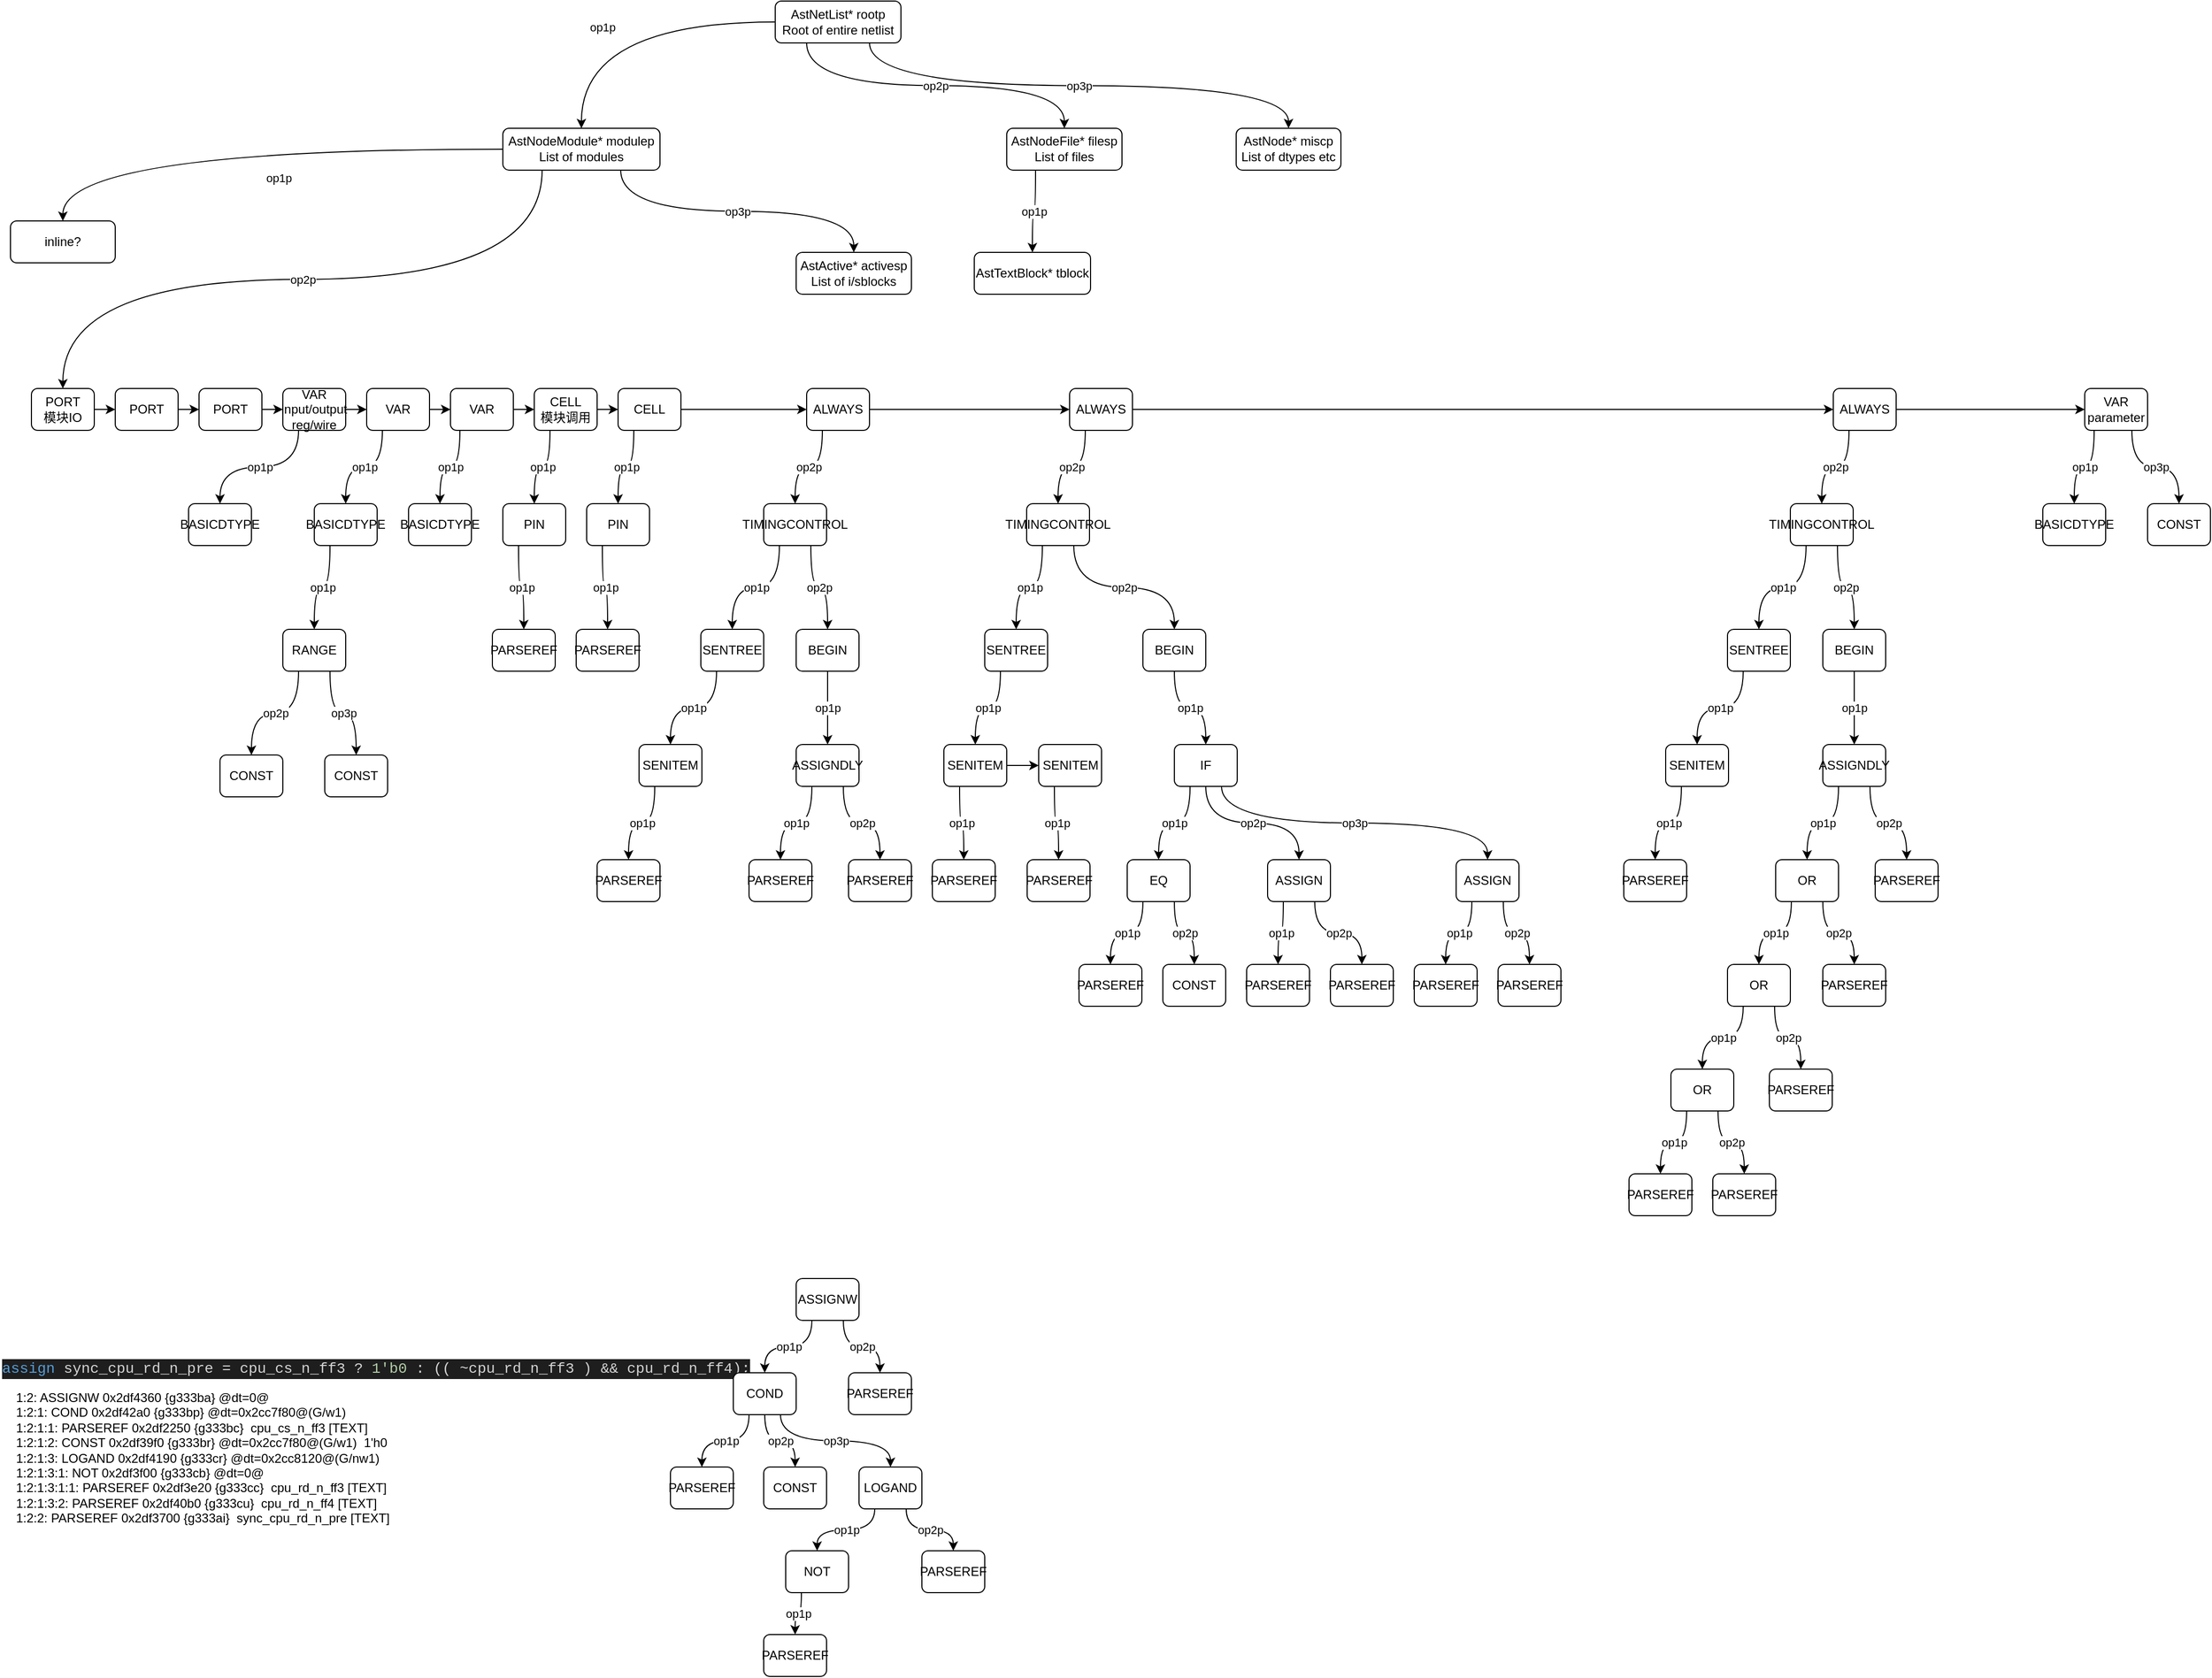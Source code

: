 <mxfile version="14.7.6" type="github">
  <diagram id="UujlnHGYHNVCAIM1GUkF" name="第 1 页">
    <mxGraphModel dx="1185" dy="635" grid="1" gridSize="10" guides="1" tooltips="1" connect="1" arrows="1" fold="1" page="1" pageScale="1" pageWidth="1169" pageHeight="827" math="0" shadow="0">
      <root>
        <mxCell id="0" />
        <mxCell id="1" parent="0" />
        <mxCell id="r0mZw5IqI9Jmc-1Zj064-1" value="op1p" style="edgeStyle=orthogonalEdgeStyle;curved=1;rounded=0;orthogonalLoop=1;jettySize=auto;html=1;fontColor=#000000;" edge="1" parent="1" source="r0mZw5IqI9Jmc-1Zj064-2" target="r0mZw5IqI9Jmc-1Zj064-3">
          <mxGeometry x="0.324" y="20" relative="1" as="geometry">
            <mxPoint as="offset" />
          </mxGeometry>
        </mxCell>
        <mxCell id="r0mZw5IqI9Jmc-1Zj064-2" value="AstNetList* rootp&lt;br&gt;Root of entire netlist" style="rounded=1;whiteSpace=wrap;html=1;" vertex="1" parent="1">
          <mxGeometry x="770" y="30" width="120" height="40" as="geometry" />
        </mxCell>
        <mxCell id="r0mZw5IqI9Jmc-1Zj064-3" value="AstNodeModule* modulep&lt;br&gt;List of modules" style="rounded=1;whiteSpace=wrap;html=1;" vertex="1" parent="1">
          <mxGeometry x="510" y="151.46" width="150" height="40" as="geometry" />
        </mxCell>
        <mxCell id="r0mZw5IqI9Jmc-1Zj064-4" value="op2p" style="edgeStyle=orthogonalEdgeStyle;curved=1;rounded=0;orthogonalLoop=1;jettySize=auto;html=1;fontColor=#000000;exitX=0.25;exitY=1;exitDx=0;exitDy=0;" edge="1" parent="1" source="r0mZw5IqI9Jmc-1Zj064-2" target="r0mZw5IqI9Jmc-1Zj064-5">
          <mxGeometry relative="1" as="geometry">
            <mxPoint x="729" y="60" as="sourcePoint" />
            <mxPoint x="729" y="150" as="targetPoint" />
          </mxGeometry>
        </mxCell>
        <mxCell id="r0mZw5IqI9Jmc-1Zj064-5" value="AstNodeFile* filesp&lt;br&gt;List of files" style="rounded=1;whiteSpace=wrap;html=1;" vertex="1" parent="1">
          <mxGeometry x="991" y="151.46" width="110" height="40" as="geometry" />
        </mxCell>
        <mxCell id="r0mZw5IqI9Jmc-1Zj064-6" value="AstNode* miscp&lt;br&gt;List of dtypes etc" style="rounded=1;whiteSpace=wrap;html=1;" vertex="1" parent="1">
          <mxGeometry x="1210" y="151.46" width="100" height="40" as="geometry" />
        </mxCell>
        <mxCell id="r0mZw5IqI9Jmc-1Zj064-7" value="op3p" style="edgeStyle=orthogonalEdgeStyle;curved=1;rounded=0;orthogonalLoop=1;jettySize=auto;html=1;fontColor=#000000;exitX=0.75;exitY=1;exitDx=0;exitDy=0;entryX=0.5;entryY=0;entryDx=0;entryDy=0;" edge="1" parent="1" source="r0mZw5IqI9Jmc-1Zj064-2" target="r0mZw5IqI9Jmc-1Zj064-6">
          <mxGeometry relative="1" as="geometry">
            <mxPoint x="754" y="80" as="sourcePoint" />
            <mxPoint x="739" y="160" as="targetPoint" />
          </mxGeometry>
        </mxCell>
        <mxCell id="r0mZw5IqI9Jmc-1Zj064-8" style="edgeStyle=orthogonalEdgeStyle;rounded=0;orthogonalLoop=1;jettySize=auto;html=1;exitX=1;exitY=0.5;exitDx=0;exitDy=0;entryX=0;entryY=0.5;entryDx=0;entryDy=0;" edge="1" parent="1" source="r0mZw5IqI9Jmc-1Zj064-9" target="r0mZw5IqI9Jmc-1Zj064-18">
          <mxGeometry relative="1" as="geometry" />
        </mxCell>
        <mxCell id="r0mZw5IqI9Jmc-1Zj064-9" value="PORT&lt;br&gt;模块IO" style="rounded=1;whiteSpace=wrap;html=1;" vertex="1" parent="1">
          <mxGeometry x="60" y="400" width="60" height="40" as="geometry" />
        </mxCell>
        <mxCell id="r0mZw5IqI9Jmc-1Zj064-10" value="op2p" style="edgeStyle=orthogonalEdgeStyle;curved=1;rounded=0;orthogonalLoop=1;jettySize=auto;html=1;fontColor=#000000;exitX=0.25;exitY=1;exitDx=0;exitDy=0;entryX=0.5;entryY=0;entryDx=0;entryDy=0;" edge="1" parent="1" source="r0mZw5IqI9Jmc-1Zj064-3" target="r0mZw5IqI9Jmc-1Zj064-9">
          <mxGeometry relative="1" as="geometry">
            <mxPoint x="700" y="60" as="sourcePoint" />
            <mxPoint x="590.034" y="161.46" as="targetPoint" />
          </mxGeometry>
        </mxCell>
        <mxCell id="r0mZw5IqI9Jmc-1Zj064-11" value="AstActive* activesp&lt;br&gt;List of i/sblocks" style="rounded=1;whiteSpace=wrap;html=1;" vertex="1" parent="1">
          <mxGeometry x="790" y="270" width="110" height="40" as="geometry" />
        </mxCell>
        <mxCell id="r0mZw5IqI9Jmc-1Zj064-12" value="op3p" style="edgeStyle=orthogonalEdgeStyle;curved=1;rounded=0;orthogonalLoop=1;jettySize=auto;html=1;fontColor=#000000;exitX=0.75;exitY=1;exitDx=0;exitDy=0;entryX=0.5;entryY=0;entryDx=0;entryDy=0;" edge="1" parent="1" source="r0mZw5IqI9Jmc-1Zj064-3" target="r0mZw5IqI9Jmc-1Zj064-11">
          <mxGeometry relative="1" as="geometry">
            <mxPoint x="565" y="201.46" as="sourcePoint" />
            <mxPoint x="530" y="280" as="targetPoint" />
          </mxGeometry>
        </mxCell>
        <mxCell id="r0mZw5IqI9Jmc-1Zj064-13" value="inline?" style="rounded=1;whiteSpace=wrap;html=1;" vertex="1" parent="1">
          <mxGeometry x="40" y="240" width="100" height="40" as="geometry" />
        </mxCell>
        <mxCell id="r0mZw5IqI9Jmc-1Zj064-14" value="op1p" style="edgeStyle=orthogonalEdgeStyle;curved=1;rounded=0;orthogonalLoop=1;jettySize=auto;html=1;fontColor=#000000;exitX=0;exitY=0.5;exitDx=0;exitDy=0;entryX=0.5;entryY=0;entryDx=0;entryDy=0;" edge="1" parent="1" source="r0mZw5IqI9Jmc-1Zj064-3" target="r0mZw5IqI9Jmc-1Zj064-13">
          <mxGeometry x="-0.124" y="28" relative="1" as="geometry">
            <mxPoint x="557.5" y="201.46" as="sourcePoint" />
            <mxPoint x="530" y="280" as="targetPoint" />
            <mxPoint as="offset" />
          </mxGeometry>
        </mxCell>
        <mxCell id="r0mZw5IqI9Jmc-1Zj064-15" value="AstTextBlock* tblock" style="rounded=1;whiteSpace=wrap;html=1;" vertex="1" parent="1">
          <mxGeometry x="960" y="270" width="111" height="40" as="geometry" />
        </mxCell>
        <mxCell id="r0mZw5IqI9Jmc-1Zj064-16" value="op1p" style="edgeStyle=orthogonalEdgeStyle;curved=1;rounded=0;orthogonalLoop=1;jettySize=auto;html=1;fontColor=#000000;exitX=0.25;exitY=1;exitDx=0;exitDy=0;entryX=0.5;entryY=0;entryDx=0;entryDy=0;" edge="1" parent="1" source="r0mZw5IqI9Jmc-1Zj064-5" target="r0mZw5IqI9Jmc-1Zj064-15">
          <mxGeometry relative="1" as="geometry">
            <mxPoint x="761" y="181.46" as="sourcePoint" />
            <mxPoint x="651" y="280" as="targetPoint" />
          </mxGeometry>
        </mxCell>
        <mxCell id="r0mZw5IqI9Jmc-1Zj064-17" style="edgeStyle=orthogonalEdgeStyle;rounded=0;orthogonalLoop=1;jettySize=auto;html=1;exitX=1;exitY=0.5;exitDx=0;exitDy=0;entryX=0;entryY=0.5;entryDx=0;entryDy=0;" edge="1" parent="1" source="r0mZw5IqI9Jmc-1Zj064-18" target="r0mZw5IqI9Jmc-1Zj064-20">
          <mxGeometry relative="1" as="geometry" />
        </mxCell>
        <mxCell id="r0mZw5IqI9Jmc-1Zj064-18" value="PORT" style="rounded=1;whiteSpace=wrap;html=1;" vertex="1" parent="1">
          <mxGeometry x="140" y="400" width="60" height="40" as="geometry" />
        </mxCell>
        <mxCell id="r0mZw5IqI9Jmc-1Zj064-19" style="edgeStyle=orthogonalEdgeStyle;rounded=0;orthogonalLoop=1;jettySize=auto;html=1;exitX=1;exitY=0.5;exitDx=0;exitDy=0;entryX=0;entryY=0.5;entryDx=0;entryDy=0;curved=1;" edge="1" parent="1" source="r0mZw5IqI9Jmc-1Zj064-20" target="r0mZw5IqI9Jmc-1Zj064-23">
          <mxGeometry relative="1" as="geometry" />
        </mxCell>
        <mxCell id="r0mZw5IqI9Jmc-1Zj064-20" value="PORT" style="rounded=1;whiteSpace=wrap;html=1;" vertex="1" parent="1">
          <mxGeometry x="220" y="400" width="60" height="40" as="geometry" />
        </mxCell>
        <mxCell id="r0mZw5IqI9Jmc-1Zj064-21" style="edgeStyle=orthogonalEdgeStyle;rounded=0;orthogonalLoop=1;jettySize=auto;html=1;exitX=1;exitY=0.5;exitDx=0;exitDy=0;entryX=0;entryY=0.5;entryDx=0;entryDy=0;" edge="1" parent="1" source="r0mZw5IqI9Jmc-1Zj064-23" target="r0mZw5IqI9Jmc-1Zj064-25">
          <mxGeometry relative="1" as="geometry" />
        </mxCell>
        <mxCell id="r0mZw5IqI9Jmc-1Zj064-22" value="op1p" style="edgeStyle=orthogonalEdgeStyle;rounded=0;orthogonalLoop=1;jettySize=auto;html=1;exitX=0.25;exitY=1;exitDx=0;exitDy=0;curved=1;" edge="1" parent="1" source="r0mZw5IqI9Jmc-1Zj064-23" target="r0mZw5IqI9Jmc-1Zj064-28">
          <mxGeometry relative="1" as="geometry" />
        </mxCell>
        <mxCell id="r0mZw5IqI9Jmc-1Zj064-23" value="VAR&lt;br&gt;input/output&lt;br&gt;reg/wire" style="rounded=1;whiteSpace=wrap;html=1;" vertex="1" parent="1">
          <mxGeometry x="300" y="400" width="60" height="40" as="geometry" />
        </mxCell>
        <mxCell id="r0mZw5IqI9Jmc-1Zj064-24" style="edgeStyle=orthogonalEdgeStyle;rounded=0;orthogonalLoop=1;jettySize=auto;html=1;exitX=1;exitY=0.5;exitDx=0;exitDy=0;entryX=0;entryY=0.5;entryDx=0;entryDy=0;" edge="1" parent="1" source="r0mZw5IqI9Jmc-1Zj064-25" target="r0mZw5IqI9Jmc-1Zj064-27">
          <mxGeometry relative="1" as="geometry" />
        </mxCell>
        <mxCell id="r0mZw5IqI9Jmc-1Zj064-25" value="VAR" style="rounded=1;whiteSpace=wrap;html=1;" vertex="1" parent="1">
          <mxGeometry x="380" y="400" width="60" height="40" as="geometry" />
        </mxCell>
        <mxCell id="r0mZw5IqI9Jmc-1Zj064-26" style="edgeStyle=orthogonalEdgeStyle;curved=1;rounded=0;orthogonalLoop=1;jettySize=auto;html=1;exitX=1;exitY=0.5;exitDx=0;exitDy=0;entryX=0;entryY=0.5;entryDx=0;entryDy=0;fontSize=12;" edge="1" parent="1" source="r0mZw5IqI9Jmc-1Zj064-27" target="r0mZw5IqI9Jmc-1Zj064-40">
          <mxGeometry relative="1" as="geometry" />
        </mxCell>
        <mxCell id="r0mZw5IqI9Jmc-1Zj064-27" value="VAR" style="rounded=1;whiteSpace=wrap;html=1;" vertex="1" parent="1">
          <mxGeometry x="460" y="400" width="60" height="40" as="geometry" />
        </mxCell>
        <mxCell id="r0mZw5IqI9Jmc-1Zj064-28" value="&lt;font style=&quot;font-size: 12px;&quot;&gt;BASICDTYPE&lt;/font&gt;" style="rounded=1;whiteSpace=wrap;html=1;fontSize=12;" vertex="1" parent="1">
          <mxGeometry x="210" y="510" width="60" height="40" as="geometry" />
        </mxCell>
        <mxCell id="r0mZw5IqI9Jmc-1Zj064-29" value="BASICDTYPE" style="rounded=1;whiteSpace=wrap;html=1;" vertex="1" parent="1">
          <mxGeometry x="330" y="510" width="60" height="40" as="geometry" />
        </mxCell>
        <mxCell id="r0mZw5IqI9Jmc-1Zj064-30" value="BASICDTYPE" style="rounded=1;whiteSpace=wrap;html=1;" vertex="1" parent="1">
          <mxGeometry x="420" y="510" width="60" height="40" as="geometry" />
        </mxCell>
        <mxCell id="r0mZw5IqI9Jmc-1Zj064-31" value="op1p" style="edgeStyle=orthogonalEdgeStyle;rounded=0;orthogonalLoop=1;jettySize=auto;html=1;exitX=0.25;exitY=1;exitDx=0;exitDy=0;curved=1;entryX=0.5;entryY=0;entryDx=0;entryDy=0;" edge="1" parent="1" source="r0mZw5IqI9Jmc-1Zj064-25" target="r0mZw5IqI9Jmc-1Zj064-29">
          <mxGeometry relative="1" as="geometry">
            <mxPoint x="325" y="450" as="sourcePoint" />
            <mxPoint x="250" y="520" as="targetPoint" />
          </mxGeometry>
        </mxCell>
        <mxCell id="r0mZw5IqI9Jmc-1Zj064-32" value="op1p" style="edgeStyle=orthogonalEdgeStyle;rounded=0;orthogonalLoop=1;jettySize=auto;html=1;exitX=0.15;exitY=1;exitDx=0;exitDy=0;curved=1;entryX=0.5;entryY=0;entryDx=0;entryDy=0;exitPerimeter=0;" edge="1" parent="1" source="r0mZw5IqI9Jmc-1Zj064-27" target="r0mZw5IqI9Jmc-1Zj064-30">
          <mxGeometry relative="1" as="geometry">
            <mxPoint x="405" y="450" as="sourcePoint" />
            <mxPoint x="355" y="520" as="targetPoint" />
          </mxGeometry>
        </mxCell>
        <mxCell id="r0mZw5IqI9Jmc-1Zj064-33" value="&lt;font style=&quot;font-size: 12px&quot;&gt;RANGE&lt;/font&gt;" style="rounded=1;whiteSpace=wrap;html=1;fontSize=12;" vertex="1" parent="1">
          <mxGeometry x="300" y="630" width="60" height="40" as="geometry" />
        </mxCell>
        <mxCell id="r0mZw5IqI9Jmc-1Zj064-34" value="op1p" style="edgeStyle=orthogonalEdgeStyle;rounded=0;orthogonalLoop=1;jettySize=auto;html=1;exitX=0.25;exitY=1;exitDx=0;exitDy=0;curved=1;entryX=0.5;entryY=0;entryDx=0;entryDy=0;" edge="1" parent="1" source="r0mZw5IqI9Jmc-1Zj064-29" target="r0mZw5IqI9Jmc-1Zj064-33">
          <mxGeometry relative="1" as="geometry">
            <mxPoint x="405" y="450" as="sourcePoint" />
            <mxPoint x="355" y="520" as="targetPoint" />
          </mxGeometry>
        </mxCell>
        <mxCell id="r0mZw5IqI9Jmc-1Zj064-35" value="&lt;font style=&quot;font-size: 12px&quot;&gt;CONST&lt;/font&gt;" style="rounded=1;whiteSpace=wrap;html=1;fontSize=12;" vertex="1" parent="1">
          <mxGeometry x="240" y="750" width="60" height="40" as="geometry" />
        </mxCell>
        <mxCell id="r0mZw5IqI9Jmc-1Zj064-36" value="op2p" style="edgeStyle=orthogonalEdgeStyle;rounded=0;orthogonalLoop=1;jettySize=auto;html=1;curved=1;exitX=0.25;exitY=1;exitDx=0;exitDy=0;entryX=0.5;entryY=0;entryDx=0;entryDy=0;" edge="1" parent="1" source="r0mZw5IqI9Jmc-1Zj064-33" target="r0mZw5IqI9Jmc-1Zj064-35">
          <mxGeometry relative="1" as="geometry">
            <mxPoint x="240" y="730" as="sourcePoint" />
            <mxPoint x="410" y="810" as="targetPoint" />
          </mxGeometry>
        </mxCell>
        <mxCell id="r0mZw5IqI9Jmc-1Zj064-37" value="&lt;font style=&quot;font-size: 12px&quot;&gt;CONST&lt;/font&gt;" style="rounded=1;whiteSpace=wrap;html=1;fontSize=12;" vertex="1" parent="1">
          <mxGeometry x="340" y="750" width="60" height="40" as="geometry" />
        </mxCell>
        <mxCell id="r0mZw5IqI9Jmc-1Zj064-38" value="op3p" style="edgeStyle=orthogonalEdgeStyle;rounded=0;orthogonalLoop=1;jettySize=auto;html=1;curved=1;exitX=0.75;exitY=1;exitDx=0;exitDy=0;entryX=0.5;entryY=0;entryDx=0;entryDy=0;" edge="1" parent="1" source="r0mZw5IqI9Jmc-1Zj064-33" target="r0mZw5IqI9Jmc-1Zj064-37">
          <mxGeometry relative="1" as="geometry">
            <mxPoint x="325" y="680" as="sourcePoint" />
            <mxPoint x="265" y="760" as="targetPoint" />
          </mxGeometry>
        </mxCell>
        <mxCell id="r0mZw5IqI9Jmc-1Zj064-39" style="edgeStyle=orthogonalEdgeStyle;curved=1;rounded=0;orthogonalLoop=1;jettySize=auto;html=1;exitX=1;exitY=0.5;exitDx=0;exitDy=0;entryX=0;entryY=0.5;entryDx=0;entryDy=0;fontSize=12;" edge="1" parent="1" source="r0mZw5IqI9Jmc-1Zj064-40" target="r0mZw5IqI9Jmc-1Zj064-46">
          <mxGeometry relative="1" as="geometry" />
        </mxCell>
        <mxCell id="r0mZw5IqI9Jmc-1Zj064-40" value="CELL&lt;br&gt;模块调用" style="rounded=1;whiteSpace=wrap;html=1;" vertex="1" parent="1">
          <mxGeometry x="540" y="400" width="60" height="40" as="geometry" />
        </mxCell>
        <mxCell id="r0mZw5IqI9Jmc-1Zj064-41" value="PIN" style="rounded=1;whiteSpace=wrap;html=1;" vertex="1" parent="1">
          <mxGeometry x="510" y="510" width="60" height="40" as="geometry" />
        </mxCell>
        <mxCell id="r0mZw5IqI9Jmc-1Zj064-42" value="op1p" style="edgeStyle=orthogonalEdgeStyle;rounded=0;orthogonalLoop=1;jettySize=auto;html=1;exitX=0.25;exitY=1;exitDx=0;exitDy=0;curved=1;entryX=0.5;entryY=0;entryDx=0;entryDy=0;" edge="1" parent="1" source="r0mZw5IqI9Jmc-1Zj064-40" target="r0mZw5IqI9Jmc-1Zj064-41">
          <mxGeometry relative="1" as="geometry">
            <mxPoint x="479" y="450" as="sourcePoint" />
            <mxPoint x="460" y="520" as="targetPoint" />
          </mxGeometry>
        </mxCell>
        <mxCell id="r0mZw5IqI9Jmc-1Zj064-43" value="PARSEREF" style="rounded=1;whiteSpace=wrap;html=1;" vertex="1" parent="1">
          <mxGeometry x="500" y="630" width="60" height="40" as="geometry" />
        </mxCell>
        <mxCell id="r0mZw5IqI9Jmc-1Zj064-44" value="op1p" style="edgeStyle=orthogonalEdgeStyle;rounded=0;orthogonalLoop=1;jettySize=auto;html=1;exitX=0.25;exitY=1;exitDx=0;exitDy=0;curved=1;entryX=0.5;entryY=0;entryDx=0;entryDy=0;" edge="1" parent="1" source="r0mZw5IqI9Jmc-1Zj064-41" target="r0mZw5IqI9Jmc-1Zj064-43">
          <mxGeometry relative="1" as="geometry">
            <mxPoint x="355" y="560" as="sourcePoint" />
            <mxPoint x="340" y="640" as="targetPoint" />
          </mxGeometry>
        </mxCell>
        <mxCell id="r0mZw5IqI9Jmc-1Zj064-45" style="edgeStyle=orthogonalEdgeStyle;curved=1;rounded=0;orthogonalLoop=1;jettySize=auto;html=1;exitX=1;exitY=0.5;exitDx=0;exitDy=0;entryX=0;entryY=0.5;entryDx=0;entryDy=0;fontSize=12;" edge="1" parent="1" source="r0mZw5IqI9Jmc-1Zj064-46" target="r0mZw5IqI9Jmc-1Zj064-51">
          <mxGeometry relative="1" as="geometry" />
        </mxCell>
        <mxCell id="r0mZw5IqI9Jmc-1Zj064-46" value="CELL" style="rounded=1;whiteSpace=wrap;html=1;" vertex="1" parent="1">
          <mxGeometry x="620" y="400" width="60" height="40" as="geometry" />
        </mxCell>
        <mxCell id="r0mZw5IqI9Jmc-1Zj064-47" value="PIN" style="rounded=1;whiteSpace=wrap;html=1;" vertex="1" parent="1">
          <mxGeometry x="590" y="510" width="60" height="40" as="geometry" />
        </mxCell>
        <mxCell id="r0mZw5IqI9Jmc-1Zj064-48" value="PARSEREF" style="rounded=1;whiteSpace=wrap;html=1;" vertex="1" parent="1">
          <mxGeometry x="580" y="630" width="60" height="40" as="geometry" />
        </mxCell>
        <mxCell id="r0mZw5IqI9Jmc-1Zj064-49" value="op1p" style="edgeStyle=orthogonalEdgeStyle;rounded=0;orthogonalLoop=1;jettySize=auto;html=1;exitX=0.25;exitY=1;exitDx=0;exitDy=0;curved=1;entryX=0.5;entryY=0;entryDx=0;entryDy=0;" edge="1" parent="1" source="r0mZw5IqI9Jmc-1Zj064-46" target="r0mZw5IqI9Jmc-1Zj064-47">
          <mxGeometry relative="1" as="geometry">
            <mxPoint x="565" y="450" as="sourcePoint" />
            <mxPoint x="550" y="520" as="targetPoint" />
          </mxGeometry>
        </mxCell>
        <mxCell id="r0mZw5IqI9Jmc-1Zj064-50" value="op1p" style="edgeStyle=orthogonalEdgeStyle;rounded=0;orthogonalLoop=1;jettySize=auto;html=1;exitX=0.25;exitY=1;exitDx=0;exitDy=0;curved=1;" edge="1" parent="1" source="r0mZw5IqI9Jmc-1Zj064-47" target="r0mZw5IqI9Jmc-1Zj064-48">
          <mxGeometry relative="1" as="geometry">
            <mxPoint x="575" y="460" as="sourcePoint" />
            <mxPoint x="560" y="530" as="targetPoint" />
          </mxGeometry>
        </mxCell>
        <mxCell id="r0mZw5IqI9Jmc-1Zj064-85" style="edgeStyle=orthogonalEdgeStyle;rounded=0;orthogonalLoop=1;jettySize=auto;html=1;entryX=0;entryY=0.5;entryDx=0;entryDy=0;" edge="1" parent="1" source="r0mZw5IqI9Jmc-1Zj064-51" target="r0mZw5IqI9Jmc-1Zj064-68">
          <mxGeometry relative="1" as="geometry" />
        </mxCell>
        <mxCell id="r0mZw5IqI9Jmc-1Zj064-51" value="ALWAYS" style="rounded=1;whiteSpace=wrap;html=1;" vertex="1" parent="1">
          <mxGeometry x="800" y="400" width="60" height="40" as="geometry" />
        </mxCell>
        <mxCell id="r0mZw5IqI9Jmc-1Zj064-52" value="TIMINGCONTROL" style="rounded=1;whiteSpace=wrap;html=1;" vertex="1" parent="1">
          <mxGeometry x="759" y="510" width="60" height="40" as="geometry" />
        </mxCell>
        <mxCell id="r0mZw5IqI9Jmc-1Zj064-53" value="op2p" style="edgeStyle=orthogonalEdgeStyle;rounded=0;orthogonalLoop=1;jettySize=auto;html=1;exitX=0.25;exitY=1;exitDx=0;exitDy=0;curved=1;entryX=0.5;entryY=0;entryDx=0;entryDy=0;" edge="1" parent="1" source="r0mZw5IqI9Jmc-1Zj064-51" target="r0mZw5IqI9Jmc-1Zj064-52">
          <mxGeometry relative="1" as="geometry">
            <mxPoint x="645" y="450" as="sourcePoint" />
            <mxPoint x="630" y="520" as="targetPoint" />
          </mxGeometry>
        </mxCell>
        <mxCell id="r0mZw5IqI9Jmc-1Zj064-54" value="SENTREE" style="rounded=1;whiteSpace=wrap;html=1;" vertex="1" parent="1">
          <mxGeometry x="699" y="630" width="60" height="40" as="geometry" />
        </mxCell>
        <mxCell id="r0mZw5IqI9Jmc-1Zj064-55" value="op1p" style="edgeStyle=orthogonalEdgeStyle;rounded=0;orthogonalLoop=1;jettySize=auto;html=1;exitX=0.25;exitY=1;exitDx=0;exitDy=0;curved=1;" edge="1" parent="1" source="r0mZw5IqI9Jmc-1Zj064-52" target="r0mZw5IqI9Jmc-1Zj064-54">
          <mxGeometry relative="1" as="geometry">
            <mxPoint x="825" y="450" as="sourcePoint" />
            <mxPoint x="799" y="520" as="targetPoint" />
          </mxGeometry>
        </mxCell>
        <mxCell id="r0mZw5IqI9Jmc-1Zj064-56" value="BEGIN" style="rounded=1;whiteSpace=wrap;html=1;" vertex="1" parent="1">
          <mxGeometry x="790" y="630" width="60" height="40" as="geometry" />
        </mxCell>
        <mxCell id="r0mZw5IqI9Jmc-1Zj064-57" value="op2p" style="edgeStyle=orthogonalEdgeStyle;rounded=0;orthogonalLoop=1;jettySize=auto;html=1;exitX=0.75;exitY=1;exitDx=0;exitDy=0;curved=1;entryX=0.5;entryY=0;entryDx=0;entryDy=0;" edge="1" parent="1" source="r0mZw5IqI9Jmc-1Zj064-52" target="r0mZw5IqI9Jmc-1Zj064-56">
          <mxGeometry relative="1" as="geometry">
            <mxPoint x="784" y="560" as="sourcePoint" />
            <mxPoint x="739" y="640" as="targetPoint" />
          </mxGeometry>
        </mxCell>
        <mxCell id="r0mZw5IqI9Jmc-1Zj064-58" value="SENITEM" style="rounded=1;whiteSpace=wrap;html=1;" vertex="1" parent="1">
          <mxGeometry x="640" y="740" width="60" height="40" as="geometry" />
        </mxCell>
        <mxCell id="r0mZw5IqI9Jmc-1Zj064-59" value="PARSEREF" style="rounded=1;whiteSpace=wrap;html=1;" vertex="1" parent="1">
          <mxGeometry x="600" y="850" width="60" height="40" as="geometry" />
        </mxCell>
        <mxCell id="r0mZw5IqI9Jmc-1Zj064-60" value="op1p" style="edgeStyle=orthogonalEdgeStyle;rounded=0;orthogonalLoop=1;jettySize=auto;html=1;exitX=0.25;exitY=1;exitDx=0;exitDy=0;curved=1;entryX=0.5;entryY=0;entryDx=0;entryDy=0;" edge="1" parent="1" source="r0mZw5IqI9Jmc-1Zj064-54" target="r0mZw5IqI9Jmc-1Zj064-58">
          <mxGeometry relative="1" as="geometry">
            <mxPoint x="784" y="560" as="sourcePoint" />
            <mxPoint x="739" y="640" as="targetPoint" />
          </mxGeometry>
        </mxCell>
        <mxCell id="r0mZw5IqI9Jmc-1Zj064-61" value="op1p" style="edgeStyle=orthogonalEdgeStyle;rounded=0;orthogonalLoop=1;jettySize=auto;html=1;exitX=0.25;exitY=1;exitDx=0;exitDy=0;curved=1;entryX=0.5;entryY=0;entryDx=0;entryDy=0;" edge="1" parent="1" source="r0mZw5IqI9Jmc-1Zj064-58" target="r0mZw5IqI9Jmc-1Zj064-59">
          <mxGeometry relative="1" as="geometry">
            <mxPoint x="724" y="680" as="sourcePoint" />
            <mxPoint x="680" y="750" as="targetPoint" />
          </mxGeometry>
        </mxCell>
        <mxCell id="r0mZw5IqI9Jmc-1Zj064-62" value="ASSIGNDLY" style="rounded=1;whiteSpace=wrap;html=1;" vertex="1" parent="1">
          <mxGeometry x="790" y="740" width="60" height="40" as="geometry" />
        </mxCell>
        <mxCell id="r0mZw5IqI9Jmc-1Zj064-63" value="op1p" style="edgeStyle=orthogonalEdgeStyle;rounded=0;orthogonalLoop=1;jettySize=auto;html=1;exitX=0.5;exitY=1;exitDx=0;exitDy=0;curved=1;" edge="1" parent="1" source="r0mZw5IqI9Jmc-1Zj064-56" target="r0mZw5IqI9Jmc-1Zj064-62">
          <mxGeometry relative="1" as="geometry">
            <mxPoint x="724" y="680" as="sourcePoint" />
            <mxPoint x="680" y="750" as="targetPoint" />
          </mxGeometry>
        </mxCell>
        <mxCell id="r0mZw5IqI9Jmc-1Zj064-64" value="PARSEREF" style="rounded=1;whiteSpace=wrap;html=1;" vertex="1" parent="1">
          <mxGeometry x="745" y="850" width="60" height="40" as="geometry" />
        </mxCell>
        <mxCell id="r0mZw5IqI9Jmc-1Zj064-65" value="PARSEREF" style="rounded=1;whiteSpace=wrap;html=1;" vertex="1" parent="1">
          <mxGeometry x="840" y="850" width="60" height="40" as="geometry" />
        </mxCell>
        <mxCell id="r0mZw5IqI9Jmc-1Zj064-66" value="op1p" style="edgeStyle=orthogonalEdgeStyle;rounded=0;orthogonalLoop=1;jettySize=auto;html=1;exitX=0.25;exitY=1;exitDx=0;exitDy=0;curved=1;entryX=0.5;entryY=0;entryDx=0;entryDy=0;" edge="1" parent="1" source="r0mZw5IqI9Jmc-1Zj064-62" target="r0mZw5IqI9Jmc-1Zj064-64">
          <mxGeometry relative="1" as="geometry">
            <mxPoint x="859" y="680" as="sourcePoint" />
            <mxPoint x="830" y="750" as="targetPoint" />
          </mxGeometry>
        </mxCell>
        <mxCell id="r0mZw5IqI9Jmc-1Zj064-67" value="op2p" style="edgeStyle=orthogonalEdgeStyle;rounded=0;orthogonalLoop=1;jettySize=auto;html=1;exitX=0.75;exitY=1;exitDx=0;exitDy=0;curved=1;entryX=0.5;entryY=0;entryDx=0;entryDy=0;" edge="1" parent="1" source="r0mZw5IqI9Jmc-1Zj064-62" target="r0mZw5IqI9Jmc-1Zj064-65">
          <mxGeometry relative="1" as="geometry">
            <mxPoint x="815" y="790" as="sourcePoint" />
            <mxPoint x="785" y="860" as="targetPoint" />
          </mxGeometry>
        </mxCell>
        <mxCell id="r0mZw5IqI9Jmc-1Zj064-125" style="edgeStyle=orthogonalEdgeStyle;rounded=0;orthogonalLoop=1;jettySize=auto;html=1;" edge="1" parent="1" source="r0mZw5IqI9Jmc-1Zj064-68" target="r0mZw5IqI9Jmc-1Zj064-108">
          <mxGeometry relative="1" as="geometry" />
        </mxCell>
        <mxCell id="r0mZw5IqI9Jmc-1Zj064-68" value="ALWAYS" style="rounded=1;whiteSpace=wrap;html=1;" vertex="1" parent="1">
          <mxGeometry x="1051" y="400" width="60" height="40" as="geometry" />
        </mxCell>
        <mxCell id="r0mZw5IqI9Jmc-1Zj064-69" value="TIMINGCONTROL" style="rounded=1;whiteSpace=wrap;html=1;" vertex="1" parent="1">
          <mxGeometry x="1010" y="510" width="60" height="40" as="geometry" />
        </mxCell>
        <mxCell id="r0mZw5IqI9Jmc-1Zj064-70" value="op2p" style="edgeStyle=orthogonalEdgeStyle;rounded=0;orthogonalLoop=1;jettySize=auto;html=1;exitX=0.25;exitY=1;exitDx=0;exitDy=0;curved=1;entryX=0.5;entryY=0;entryDx=0;entryDy=0;" edge="1" parent="1" source="r0mZw5IqI9Jmc-1Zj064-68" target="r0mZw5IqI9Jmc-1Zj064-69">
          <mxGeometry relative="1" as="geometry">
            <mxPoint x="896" y="450" as="sourcePoint" />
            <mxPoint x="881" y="520" as="targetPoint" />
          </mxGeometry>
        </mxCell>
        <mxCell id="r0mZw5IqI9Jmc-1Zj064-71" value="SENTREE" style="rounded=1;whiteSpace=wrap;html=1;" vertex="1" parent="1">
          <mxGeometry x="970" y="630" width="60" height="40" as="geometry" />
        </mxCell>
        <mxCell id="r0mZw5IqI9Jmc-1Zj064-72" value="op1p" style="edgeStyle=orthogonalEdgeStyle;rounded=0;orthogonalLoop=1;jettySize=auto;html=1;exitX=0.25;exitY=1;exitDx=0;exitDy=0;curved=1;" edge="1" parent="1" source="r0mZw5IqI9Jmc-1Zj064-69" target="r0mZw5IqI9Jmc-1Zj064-71">
          <mxGeometry relative="1" as="geometry">
            <mxPoint x="1216" y="450" as="sourcePoint" />
            <mxPoint x="1190" y="520" as="targetPoint" />
          </mxGeometry>
        </mxCell>
        <mxCell id="r0mZw5IqI9Jmc-1Zj064-73" value="BEGIN" style="rounded=1;whiteSpace=wrap;html=1;" vertex="1" parent="1">
          <mxGeometry x="1121" y="630" width="60" height="40" as="geometry" />
        </mxCell>
        <mxCell id="r0mZw5IqI9Jmc-1Zj064-74" value="op2p" style="edgeStyle=orthogonalEdgeStyle;rounded=0;orthogonalLoop=1;jettySize=auto;html=1;exitX=0.75;exitY=1;exitDx=0;exitDy=0;curved=1;entryX=0.5;entryY=0;entryDx=0;entryDy=0;" edge="1" parent="1" source="r0mZw5IqI9Jmc-1Zj064-69" target="r0mZw5IqI9Jmc-1Zj064-73">
          <mxGeometry relative="1" as="geometry">
            <mxPoint x="1175" y="560" as="sourcePoint" />
            <mxPoint x="1130" y="640" as="targetPoint" />
          </mxGeometry>
        </mxCell>
        <mxCell id="r0mZw5IqI9Jmc-1Zj064-89" style="edgeStyle=orthogonalEdgeStyle;rounded=0;orthogonalLoop=1;jettySize=auto;html=1;exitX=1;exitY=0.5;exitDx=0;exitDy=0;entryX=0;entryY=0.5;entryDx=0;entryDy=0;" edge="1" parent="1" source="r0mZw5IqI9Jmc-1Zj064-75" target="r0mZw5IqI9Jmc-1Zj064-86">
          <mxGeometry relative="1" as="geometry" />
        </mxCell>
        <mxCell id="r0mZw5IqI9Jmc-1Zj064-75" value="SENITEM" style="rounded=1;whiteSpace=wrap;html=1;" vertex="1" parent="1">
          <mxGeometry x="931" y="740" width="60" height="40" as="geometry" />
        </mxCell>
        <mxCell id="r0mZw5IqI9Jmc-1Zj064-76" value="PARSEREF" style="rounded=1;whiteSpace=wrap;html=1;" vertex="1" parent="1">
          <mxGeometry x="920" y="850" width="60" height="40" as="geometry" />
        </mxCell>
        <mxCell id="r0mZw5IqI9Jmc-1Zj064-77" value="op1p" style="edgeStyle=orthogonalEdgeStyle;rounded=0;orthogonalLoop=1;jettySize=auto;html=1;exitX=0.25;exitY=1;exitDx=0;exitDy=0;curved=1;entryX=0.5;entryY=0;entryDx=0;entryDy=0;" edge="1" parent="1" source="r0mZw5IqI9Jmc-1Zj064-71" target="r0mZw5IqI9Jmc-1Zj064-75">
          <mxGeometry relative="1" as="geometry">
            <mxPoint x="1104" y="560" as="sourcePoint" />
            <mxPoint x="1059" y="640" as="targetPoint" />
          </mxGeometry>
        </mxCell>
        <mxCell id="r0mZw5IqI9Jmc-1Zj064-78" value="op1p" style="edgeStyle=orthogonalEdgeStyle;rounded=0;orthogonalLoop=1;jettySize=auto;html=1;exitX=0.25;exitY=1;exitDx=0;exitDy=0;curved=1;entryX=0.5;entryY=0;entryDx=0;entryDy=0;" edge="1" parent="1" source="r0mZw5IqI9Jmc-1Zj064-75" target="r0mZw5IqI9Jmc-1Zj064-76">
          <mxGeometry relative="1" as="geometry">
            <mxPoint x="1044" y="680" as="sourcePoint" />
            <mxPoint x="1000" y="750" as="targetPoint" />
          </mxGeometry>
        </mxCell>
        <mxCell id="r0mZw5IqI9Jmc-1Zj064-79" value="IF" style="rounded=1;whiteSpace=wrap;html=1;" vertex="1" parent="1">
          <mxGeometry x="1151" y="740" width="60" height="40" as="geometry" />
        </mxCell>
        <mxCell id="r0mZw5IqI9Jmc-1Zj064-80" value="op1p" style="edgeStyle=orthogonalEdgeStyle;rounded=0;orthogonalLoop=1;jettySize=auto;html=1;exitX=0.5;exitY=1;exitDx=0;exitDy=0;curved=1;" edge="1" parent="1" source="r0mZw5IqI9Jmc-1Zj064-73" target="r0mZw5IqI9Jmc-1Zj064-79">
          <mxGeometry relative="1" as="geometry">
            <mxPoint x="1115" y="680" as="sourcePoint" />
            <mxPoint x="1071" y="750" as="targetPoint" />
          </mxGeometry>
        </mxCell>
        <mxCell id="r0mZw5IqI9Jmc-1Zj064-81" value="EQ" style="rounded=1;whiteSpace=wrap;html=1;" vertex="1" parent="1">
          <mxGeometry x="1106" y="850" width="60" height="40" as="geometry" />
        </mxCell>
        <mxCell id="r0mZw5IqI9Jmc-1Zj064-82" value="ASSIGN" style="rounded=1;whiteSpace=wrap;html=1;" vertex="1" parent="1">
          <mxGeometry x="1240" y="850" width="60" height="40" as="geometry" />
        </mxCell>
        <mxCell id="r0mZw5IqI9Jmc-1Zj064-83" value="op1p" style="edgeStyle=orthogonalEdgeStyle;rounded=0;orthogonalLoop=1;jettySize=auto;html=1;exitX=0.25;exitY=1;exitDx=0;exitDy=0;curved=1;entryX=0.5;entryY=0;entryDx=0;entryDy=0;" edge="1" parent="1" source="r0mZw5IqI9Jmc-1Zj064-79" target="r0mZw5IqI9Jmc-1Zj064-81">
          <mxGeometry relative="1" as="geometry">
            <mxPoint x="1220" y="680" as="sourcePoint" />
            <mxPoint x="1191" y="750" as="targetPoint" />
          </mxGeometry>
        </mxCell>
        <mxCell id="r0mZw5IqI9Jmc-1Zj064-84" value="op2p" style="edgeStyle=orthogonalEdgeStyle;rounded=0;orthogonalLoop=1;jettySize=auto;html=1;exitX=0.5;exitY=1;exitDx=0;exitDy=0;curved=1;entryX=0.5;entryY=0;entryDx=0;entryDy=0;" edge="1" parent="1" source="r0mZw5IqI9Jmc-1Zj064-79" target="r0mZw5IqI9Jmc-1Zj064-82">
          <mxGeometry relative="1" as="geometry">
            <mxPoint x="1176" y="790" as="sourcePoint" />
            <mxPoint x="1146" y="860" as="targetPoint" />
          </mxGeometry>
        </mxCell>
        <mxCell id="r0mZw5IqI9Jmc-1Zj064-86" value="SENITEM" style="rounded=1;whiteSpace=wrap;html=1;" vertex="1" parent="1">
          <mxGeometry x="1021.5" y="740" width="60" height="40" as="geometry" />
        </mxCell>
        <mxCell id="r0mZw5IqI9Jmc-1Zj064-87" value="PARSEREF" style="rounded=1;whiteSpace=wrap;html=1;" vertex="1" parent="1">
          <mxGeometry x="1010.5" y="850" width="60" height="40" as="geometry" />
        </mxCell>
        <mxCell id="r0mZw5IqI9Jmc-1Zj064-88" value="op1p" style="edgeStyle=orthogonalEdgeStyle;rounded=0;orthogonalLoop=1;jettySize=auto;html=1;exitX=0.25;exitY=1;exitDx=0;exitDy=0;curved=1;entryX=0.5;entryY=0;entryDx=0;entryDy=0;" edge="1" parent="1" source="r0mZw5IqI9Jmc-1Zj064-86" target="r0mZw5IqI9Jmc-1Zj064-87">
          <mxGeometry relative="1" as="geometry">
            <mxPoint x="1134.5" y="680" as="sourcePoint" />
            <mxPoint x="1090.5" y="750" as="targetPoint" />
          </mxGeometry>
        </mxCell>
        <mxCell id="r0mZw5IqI9Jmc-1Zj064-90" value="PARSEREF" style="rounded=1;whiteSpace=wrap;html=1;" vertex="1" parent="1">
          <mxGeometry x="1060" y="950" width="60" height="40" as="geometry" />
        </mxCell>
        <mxCell id="r0mZw5IqI9Jmc-1Zj064-91" value="op1p" style="edgeStyle=orthogonalEdgeStyle;rounded=0;orthogonalLoop=1;jettySize=auto;html=1;exitX=0.25;exitY=1;exitDx=0;exitDy=0;curved=1;entryX=0.5;entryY=0;entryDx=0;entryDy=0;" edge="1" parent="1" source="r0mZw5IqI9Jmc-1Zj064-81" target="r0mZw5IqI9Jmc-1Zj064-90">
          <mxGeometry relative="1" as="geometry">
            <mxPoint x="1176" y="790" as="sourcePoint" />
            <mxPoint x="1146" y="860" as="targetPoint" />
          </mxGeometry>
        </mxCell>
        <mxCell id="r0mZw5IqI9Jmc-1Zj064-94" value="CONST" style="rounded=1;whiteSpace=wrap;html=1;" vertex="1" parent="1">
          <mxGeometry x="1140" y="950" width="60" height="40" as="geometry" />
        </mxCell>
        <mxCell id="r0mZw5IqI9Jmc-1Zj064-95" value="op2p" style="edgeStyle=orthogonalEdgeStyle;rounded=0;orthogonalLoop=1;jettySize=auto;html=1;exitX=0.75;exitY=1;exitDx=0;exitDy=0;curved=1;" edge="1" parent="1" source="r0mZw5IqI9Jmc-1Zj064-81" target="r0mZw5IqI9Jmc-1Zj064-94">
          <mxGeometry relative="1" as="geometry">
            <mxPoint x="1131" y="900" as="sourcePoint" />
            <mxPoint x="1100" y="960" as="targetPoint" />
          </mxGeometry>
        </mxCell>
        <mxCell id="r0mZw5IqI9Jmc-1Zj064-96" value="ASSIGN" style="rounded=1;whiteSpace=wrap;html=1;" vertex="1" parent="1">
          <mxGeometry x="1420" y="850" width="60" height="40" as="geometry" />
        </mxCell>
        <mxCell id="r0mZw5IqI9Jmc-1Zj064-97" value="op3p" style="edgeStyle=orthogonalEdgeStyle;rounded=0;orthogonalLoop=1;jettySize=auto;html=1;exitX=0.75;exitY=1;exitDx=0;exitDy=0;curved=1;entryX=0.5;entryY=0;entryDx=0;entryDy=0;" edge="1" parent="1" source="r0mZw5IqI9Jmc-1Zj064-79" target="r0mZw5IqI9Jmc-1Zj064-96">
          <mxGeometry relative="1" as="geometry">
            <mxPoint x="1206" y="790" as="sourcePoint" />
            <mxPoint x="1350" y="860" as="targetPoint" />
          </mxGeometry>
        </mxCell>
        <mxCell id="r0mZw5IqI9Jmc-1Zj064-99" value="PARSEREF" style="rounded=1;whiteSpace=wrap;html=1;" vertex="1" parent="1">
          <mxGeometry x="1220" y="950" width="60" height="40" as="geometry" />
        </mxCell>
        <mxCell id="r0mZw5IqI9Jmc-1Zj064-100" value="PARSEREF" style="rounded=1;whiteSpace=wrap;html=1;" vertex="1" parent="1">
          <mxGeometry x="1300" y="950" width="60" height="40" as="geometry" />
        </mxCell>
        <mxCell id="r0mZw5IqI9Jmc-1Zj064-101" value="PARSEREF" style="rounded=1;whiteSpace=wrap;html=1;" vertex="1" parent="1">
          <mxGeometry x="1380" y="950" width="60" height="40" as="geometry" />
        </mxCell>
        <mxCell id="r0mZw5IqI9Jmc-1Zj064-102" value="PARSEREF" style="rounded=1;whiteSpace=wrap;html=1;" vertex="1" parent="1">
          <mxGeometry x="1460" y="950" width="60" height="40" as="geometry" />
        </mxCell>
        <mxCell id="r0mZw5IqI9Jmc-1Zj064-103" value="op1p" style="edgeStyle=orthogonalEdgeStyle;rounded=0;orthogonalLoop=1;jettySize=auto;html=1;exitX=0.25;exitY=1;exitDx=0;exitDy=0;curved=1;entryX=0.5;entryY=0;entryDx=0;entryDy=0;" edge="1" parent="1" source="r0mZw5IqI9Jmc-1Zj064-82" target="r0mZw5IqI9Jmc-1Zj064-99">
          <mxGeometry relative="1" as="geometry">
            <mxPoint x="1131" y="900" as="sourcePoint" />
            <mxPoint x="1100" y="960" as="targetPoint" />
          </mxGeometry>
        </mxCell>
        <mxCell id="r0mZw5IqI9Jmc-1Zj064-104" value="op2p" style="edgeStyle=orthogonalEdgeStyle;rounded=0;orthogonalLoop=1;jettySize=auto;html=1;exitX=0.75;exitY=1;exitDx=0;exitDy=0;curved=1;entryX=0.5;entryY=0;entryDx=0;entryDy=0;" edge="1" parent="1" source="r0mZw5IqI9Jmc-1Zj064-82" target="r0mZw5IqI9Jmc-1Zj064-100">
          <mxGeometry relative="1" as="geometry">
            <mxPoint x="1161" y="900" as="sourcePoint" />
            <mxPoint x="1180" y="960" as="targetPoint" />
          </mxGeometry>
        </mxCell>
        <mxCell id="r0mZw5IqI9Jmc-1Zj064-105" value="op1p" style="edgeStyle=orthogonalEdgeStyle;rounded=0;orthogonalLoop=1;jettySize=auto;html=1;exitX=0.25;exitY=1;exitDx=0;exitDy=0;curved=1;entryX=0.5;entryY=0;entryDx=0;entryDy=0;" edge="1" parent="1" source="r0mZw5IqI9Jmc-1Zj064-96" target="r0mZw5IqI9Jmc-1Zj064-101">
          <mxGeometry relative="1" as="geometry">
            <mxPoint x="1265" y="900" as="sourcePoint" />
            <mxPoint x="1260" y="960" as="targetPoint" />
          </mxGeometry>
        </mxCell>
        <mxCell id="r0mZw5IqI9Jmc-1Zj064-106" value="op2p" style="edgeStyle=orthogonalEdgeStyle;rounded=0;orthogonalLoop=1;jettySize=auto;html=1;exitX=0.75;exitY=1;exitDx=0;exitDy=0;curved=1;entryX=0.5;entryY=0;entryDx=0;entryDy=0;" edge="1" parent="1" source="r0mZw5IqI9Jmc-1Zj064-96" target="r0mZw5IqI9Jmc-1Zj064-102">
          <mxGeometry relative="1" as="geometry">
            <mxPoint x="1295" y="900" as="sourcePoint" />
            <mxPoint x="1340" y="960" as="targetPoint" />
          </mxGeometry>
        </mxCell>
        <mxCell id="r0mZw5IqI9Jmc-1Zj064-144" style="edgeStyle=orthogonalEdgeStyle;rounded=0;orthogonalLoop=1;jettySize=auto;html=1;entryX=0;entryY=0.5;entryDx=0;entryDy=0;" edge="1" parent="1" source="r0mZw5IqI9Jmc-1Zj064-108" target="r0mZw5IqI9Jmc-1Zj064-139">
          <mxGeometry relative="1" as="geometry" />
        </mxCell>
        <mxCell id="r0mZw5IqI9Jmc-1Zj064-108" value="ALWAYS" style="rounded=1;whiteSpace=wrap;html=1;" vertex="1" parent="1">
          <mxGeometry x="1780" y="400" width="60" height="40" as="geometry" />
        </mxCell>
        <mxCell id="r0mZw5IqI9Jmc-1Zj064-109" value="TIMINGCONTROL" style="rounded=1;whiteSpace=wrap;html=1;" vertex="1" parent="1">
          <mxGeometry x="1739" y="510" width="60" height="40" as="geometry" />
        </mxCell>
        <mxCell id="r0mZw5IqI9Jmc-1Zj064-110" value="op2p" style="edgeStyle=orthogonalEdgeStyle;rounded=0;orthogonalLoop=1;jettySize=auto;html=1;exitX=0.25;exitY=1;exitDx=0;exitDy=0;curved=1;entryX=0.5;entryY=0;entryDx=0;entryDy=0;" edge="1" parent="1" source="r0mZw5IqI9Jmc-1Zj064-108" target="r0mZw5IqI9Jmc-1Zj064-109">
          <mxGeometry relative="1" as="geometry">
            <mxPoint x="1625" y="450" as="sourcePoint" />
            <mxPoint x="1610" y="520" as="targetPoint" />
          </mxGeometry>
        </mxCell>
        <mxCell id="r0mZw5IqI9Jmc-1Zj064-111" value="SENTREE" style="rounded=1;whiteSpace=wrap;html=1;" vertex="1" parent="1">
          <mxGeometry x="1679" y="630" width="60" height="40" as="geometry" />
        </mxCell>
        <mxCell id="r0mZw5IqI9Jmc-1Zj064-112" value="op1p" style="edgeStyle=orthogonalEdgeStyle;rounded=0;orthogonalLoop=1;jettySize=auto;html=1;exitX=0.25;exitY=1;exitDx=0;exitDy=0;curved=1;" edge="1" parent="1" source="r0mZw5IqI9Jmc-1Zj064-109" target="r0mZw5IqI9Jmc-1Zj064-111">
          <mxGeometry relative="1" as="geometry">
            <mxPoint x="1805" y="450" as="sourcePoint" />
            <mxPoint x="1779" y="520" as="targetPoint" />
          </mxGeometry>
        </mxCell>
        <mxCell id="r0mZw5IqI9Jmc-1Zj064-113" value="BEGIN" style="rounded=1;whiteSpace=wrap;html=1;" vertex="1" parent="1">
          <mxGeometry x="1770" y="630" width="60" height="40" as="geometry" />
        </mxCell>
        <mxCell id="r0mZw5IqI9Jmc-1Zj064-114" value="op2p" style="edgeStyle=orthogonalEdgeStyle;rounded=0;orthogonalLoop=1;jettySize=auto;html=1;exitX=0.75;exitY=1;exitDx=0;exitDy=0;curved=1;entryX=0.5;entryY=0;entryDx=0;entryDy=0;" edge="1" parent="1" source="r0mZw5IqI9Jmc-1Zj064-109" target="r0mZw5IqI9Jmc-1Zj064-113">
          <mxGeometry relative="1" as="geometry">
            <mxPoint x="1764" y="560" as="sourcePoint" />
            <mxPoint x="1719" y="640" as="targetPoint" />
          </mxGeometry>
        </mxCell>
        <mxCell id="r0mZw5IqI9Jmc-1Zj064-115" value="SENITEM" style="rounded=1;whiteSpace=wrap;html=1;" vertex="1" parent="1">
          <mxGeometry x="1620" y="740" width="60" height="40" as="geometry" />
        </mxCell>
        <mxCell id="r0mZw5IqI9Jmc-1Zj064-116" value="PARSEREF" style="rounded=1;whiteSpace=wrap;html=1;" vertex="1" parent="1">
          <mxGeometry x="1580" y="850" width="60" height="40" as="geometry" />
        </mxCell>
        <mxCell id="r0mZw5IqI9Jmc-1Zj064-117" value="op1p" style="edgeStyle=orthogonalEdgeStyle;rounded=0;orthogonalLoop=1;jettySize=auto;html=1;exitX=0.25;exitY=1;exitDx=0;exitDy=0;curved=1;entryX=0.5;entryY=0;entryDx=0;entryDy=0;" edge="1" parent="1" source="r0mZw5IqI9Jmc-1Zj064-111" target="r0mZw5IqI9Jmc-1Zj064-115">
          <mxGeometry relative="1" as="geometry">
            <mxPoint x="1764" y="560" as="sourcePoint" />
            <mxPoint x="1719" y="640" as="targetPoint" />
          </mxGeometry>
        </mxCell>
        <mxCell id="r0mZw5IqI9Jmc-1Zj064-118" value="op1p" style="edgeStyle=orthogonalEdgeStyle;rounded=0;orthogonalLoop=1;jettySize=auto;html=1;exitX=0.25;exitY=1;exitDx=0;exitDy=0;curved=1;entryX=0.5;entryY=0;entryDx=0;entryDy=0;" edge="1" parent="1" source="r0mZw5IqI9Jmc-1Zj064-115" target="r0mZw5IqI9Jmc-1Zj064-116">
          <mxGeometry relative="1" as="geometry">
            <mxPoint x="1704" y="680" as="sourcePoint" />
            <mxPoint x="1660" y="750" as="targetPoint" />
          </mxGeometry>
        </mxCell>
        <mxCell id="r0mZw5IqI9Jmc-1Zj064-119" value="ASSIGNDLY" style="rounded=1;whiteSpace=wrap;html=1;" vertex="1" parent="1">
          <mxGeometry x="1770" y="740" width="60" height="40" as="geometry" />
        </mxCell>
        <mxCell id="r0mZw5IqI9Jmc-1Zj064-120" value="op1p" style="edgeStyle=orthogonalEdgeStyle;rounded=0;orthogonalLoop=1;jettySize=auto;html=1;exitX=0.5;exitY=1;exitDx=0;exitDy=0;curved=1;" edge="1" parent="1" source="r0mZw5IqI9Jmc-1Zj064-113" target="r0mZw5IqI9Jmc-1Zj064-119">
          <mxGeometry relative="1" as="geometry">
            <mxPoint x="1704" y="680" as="sourcePoint" />
            <mxPoint x="1660" y="750" as="targetPoint" />
          </mxGeometry>
        </mxCell>
        <mxCell id="r0mZw5IqI9Jmc-1Zj064-121" value="OR" style="rounded=1;whiteSpace=wrap;html=1;" vertex="1" parent="1">
          <mxGeometry x="1725" y="850" width="60" height="40" as="geometry" />
        </mxCell>
        <mxCell id="r0mZw5IqI9Jmc-1Zj064-122" value="PARSEREF" style="rounded=1;whiteSpace=wrap;html=1;" vertex="1" parent="1">
          <mxGeometry x="1820" y="850" width="60" height="40" as="geometry" />
        </mxCell>
        <mxCell id="r0mZw5IqI9Jmc-1Zj064-123" value="op1p" style="edgeStyle=orthogonalEdgeStyle;rounded=0;orthogonalLoop=1;jettySize=auto;html=1;exitX=0.25;exitY=1;exitDx=0;exitDy=0;curved=1;entryX=0.5;entryY=0;entryDx=0;entryDy=0;" edge="1" parent="1" source="r0mZw5IqI9Jmc-1Zj064-119" target="r0mZw5IqI9Jmc-1Zj064-121">
          <mxGeometry relative="1" as="geometry">
            <mxPoint x="1839" y="680" as="sourcePoint" />
            <mxPoint x="1810" y="750" as="targetPoint" />
          </mxGeometry>
        </mxCell>
        <mxCell id="r0mZw5IqI9Jmc-1Zj064-124" value="op2p" style="edgeStyle=orthogonalEdgeStyle;rounded=0;orthogonalLoop=1;jettySize=auto;html=1;exitX=0.75;exitY=1;exitDx=0;exitDy=0;curved=1;entryX=0.5;entryY=0;entryDx=0;entryDy=0;" edge="1" parent="1" source="r0mZw5IqI9Jmc-1Zj064-119" target="r0mZw5IqI9Jmc-1Zj064-122">
          <mxGeometry relative="1" as="geometry">
            <mxPoint x="1795" y="790" as="sourcePoint" />
            <mxPoint x="1765" y="860" as="targetPoint" />
          </mxGeometry>
        </mxCell>
        <mxCell id="r0mZw5IqI9Jmc-1Zj064-126" value="OR" style="rounded=1;whiteSpace=wrap;html=1;" vertex="1" parent="1">
          <mxGeometry x="1679" y="950" width="60" height="40" as="geometry" />
        </mxCell>
        <mxCell id="r0mZw5IqI9Jmc-1Zj064-128" value="PARSEREF" style="rounded=1;whiteSpace=wrap;html=1;" vertex="1" parent="1">
          <mxGeometry x="1719" y="1050" width="60" height="40" as="geometry" />
        </mxCell>
        <mxCell id="r0mZw5IqI9Jmc-1Zj064-129" value="op1p" style="edgeStyle=orthogonalEdgeStyle;rounded=0;orthogonalLoop=1;jettySize=auto;html=1;exitX=0.25;exitY=1;exitDx=0;exitDy=0;curved=1;entryX=0.5;entryY=0;entryDx=0;entryDy=0;" edge="1" parent="1" target="r0mZw5IqI9Jmc-1Zj064-134" source="r0mZw5IqI9Jmc-1Zj064-126">
          <mxGeometry relative="1" as="geometry">
            <mxPoint x="1694" y="990" as="sourcePoint" />
            <mxPoint x="1669" y="1050" as="targetPoint" />
          </mxGeometry>
        </mxCell>
        <mxCell id="r0mZw5IqI9Jmc-1Zj064-130" value="op2p" style="edgeStyle=orthogonalEdgeStyle;rounded=0;orthogonalLoop=1;jettySize=auto;html=1;exitX=0.75;exitY=1;exitDx=0;exitDy=0;curved=1;entryX=0.5;entryY=0;entryDx=0;entryDy=0;" edge="1" parent="1" target="r0mZw5IqI9Jmc-1Zj064-128" source="r0mZw5IqI9Jmc-1Zj064-126">
          <mxGeometry relative="1" as="geometry">
            <mxPoint x="1724" y="990" as="sourcePoint" />
            <mxPoint x="1599" y="1060" as="targetPoint" />
          </mxGeometry>
        </mxCell>
        <mxCell id="r0mZw5IqI9Jmc-1Zj064-131" value="op1p" style="edgeStyle=orthogonalEdgeStyle;rounded=0;orthogonalLoop=1;jettySize=auto;html=1;exitX=0.25;exitY=1;exitDx=0;exitDy=0;curved=1;entryX=0.5;entryY=0;entryDx=0;entryDy=0;" edge="1" parent="1" source="r0mZw5IqI9Jmc-1Zj064-121" target="r0mZw5IqI9Jmc-1Zj064-126">
          <mxGeometry relative="1" as="geometry">
            <mxPoint x="1704" y="1000" as="sourcePoint" />
            <mxPoint x="1679" y="1060" as="targetPoint" />
          </mxGeometry>
        </mxCell>
        <mxCell id="r0mZw5IqI9Jmc-1Zj064-132" value="PARSEREF" style="rounded=1;whiteSpace=wrap;html=1;" vertex="1" parent="1">
          <mxGeometry x="1770" y="950" width="60" height="40" as="geometry" />
        </mxCell>
        <mxCell id="r0mZw5IqI9Jmc-1Zj064-133" value="op2p" style="edgeStyle=orthogonalEdgeStyle;rounded=0;orthogonalLoop=1;jettySize=auto;html=1;exitX=0.75;exitY=1;exitDx=0;exitDy=0;curved=1;entryX=0.5;entryY=0;entryDx=0;entryDy=0;" edge="1" parent="1" target="r0mZw5IqI9Jmc-1Zj064-132" source="r0mZw5IqI9Jmc-1Zj064-121">
          <mxGeometry relative="1" as="geometry">
            <mxPoint x="1775" y="890" as="sourcePoint" />
            <mxPoint x="1650" y="960" as="targetPoint" />
          </mxGeometry>
        </mxCell>
        <mxCell id="r0mZw5IqI9Jmc-1Zj064-134" value="OR" style="rounded=1;whiteSpace=wrap;html=1;" vertex="1" parent="1">
          <mxGeometry x="1625" y="1050" width="60" height="40" as="geometry" />
        </mxCell>
        <mxCell id="r0mZw5IqI9Jmc-1Zj064-135" value="PARSEREF" style="rounded=1;whiteSpace=wrap;html=1;" vertex="1" parent="1">
          <mxGeometry x="1585" y="1150" width="60" height="40" as="geometry" />
        </mxCell>
        <mxCell id="r0mZw5IqI9Jmc-1Zj064-136" value="PARSEREF" style="rounded=1;whiteSpace=wrap;html=1;" vertex="1" parent="1">
          <mxGeometry x="1665" y="1150" width="60" height="40" as="geometry" />
        </mxCell>
        <mxCell id="r0mZw5IqI9Jmc-1Zj064-137" value="op1p" style="edgeStyle=orthogonalEdgeStyle;rounded=0;orthogonalLoop=1;jettySize=auto;html=1;exitX=0.25;exitY=1;exitDx=0;exitDy=0;curved=1;entryX=0.5;entryY=0;entryDx=0;entryDy=0;" edge="1" parent="1" source="r0mZw5IqI9Jmc-1Zj064-134" target="r0mZw5IqI9Jmc-1Zj064-135">
          <mxGeometry relative="1" as="geometry">
            <mxPoint x="1640" y="1090" as="sourcePoint" />
            <mxPoint x="1465" y="1160" as="targetPoint" />
          </mxGeometry>
        </mxCell>
        <mxCell id="r0mZw5IqI9Jmc-1Zj064-138" value="op2p" style="edgeStyle=orthogonalEdgeStyle;rounded=0;orthogonalLoop=1;jettySize=auto;html=1;exitX=0.75;exitY=1;exitDx=0;exitDy=0;curved=1;entryX=0.5;entryY=0;entryDx=0;entryDy=0;" edge="1" parent="1" source="r0mZw5IqI9Jmc-1Zj064-134" target="r0mZw5IqI9Jmc-1Zj064-136">
          <mxGeometry relative="1" as="geometry">
            <mxPoint x="1670" y="1090" as="sourcePoint" />
            <mxPoint x="1545" y="1160" as="targetPoint" />
          </mxGeometry>
        </mxCell>
        <mxCell id="r0mZw5IqI9Jmc-1Zj064-139" value="VAR&lt;br&gt;parameter" style="rounded=1;whiteSpace=wrap;html=1;" vertex="1" parent="1">
          <mxGeometry x="2020" y="400" width="60" height="40" as="geometry" />
        </mxCell>
        <mxCell id="r0mZw5IqI9Jmc-1Zj064-140" value="BASICDTYPE" style="rounded=1;whiteSpace=wrap;html=1;" vertex="1" parent="1">
          <mxGeometry x="1980" y="510" width="60" height="40" as="geometry" />
        </mxCell>
        <mxCell id="r0mZw5IqI9Jmc-1Zj064-141" value="op1p" style="edgeStyle=orthogonalEdgeStyle;rounded=0;orthogonalLoop=1;jettySize=auto;html=1;exitX=0.15;exitY=1;exitDx=0;exitDy=0;curved=1;entryX=0.5;entryY=0;entryDx=0;entryDy=0;exitPerimeter=0;" edge="1" parent="1" source="r0mZw5IqI9Jmc-1Zj064-139" target="r0mZw5IqI9Jmc-1Zj064-140">
          <mxGeometry relative="1" as="geometry">
            <mxPoint x="1965" y="450" as="sourcePoint" />
            <mxPoint x="1915" y="520" as="targetPoint" />
          </mxGeometry>
        </mxCell>
        <mxCell id="r0mZw5IqI9Jmc-1Zj064-142" value="CONST" style="rounded=1;whiteSpace=wrap;html=1;" vertex="1" parent="1">
          <mxGeometry x="2080" y="510" width="60" height="40" as="geometry" />
        </mxCell>
        <mxCell id="r0mZw5IqI9Jmc-1Zj064-143" value="op3p" style="edgeStyle=orthogonalEdgeStyle;rounded=0;orthogonalLoop=1;jettySize=auto;html=1;exitX=0.75;exitY=1;exitDx=0;exitDy=0;curved=1;" edge="1" parent="1" source="r0mZw5IqI9Jmc-1Zj064-139" target="r0mZw5IqI9Jmc-1Zj064-142">
          <mxGeometry relative="1" as="geometry">
            <mxPoint x="2039.0" y="450" as="sourcePoint" />
            <mxPoint x="2020" y="520" as="targetPoint" />
          </mxGeometry>
        </mxCell>
        <mxCell id="r0mZw5IqI9Jmc-1Zj064-147" value="&lt;div style=&quot;color: rgb(212, 212, 212); background-color: rgb(30, 30, 30); font-family: consolas, &amp;quot;courier new&amp;quot;, monospace; font-weight: normal; font-size: 14px; line-height: 19px;&quot;&gt;&lt;div&gt;&lt;span style=&quot;color: #569cd6&quot;&gt;assign&lt;/span&gt;&lt;span style=&quot;color: #d4d4d4&quot;&gt;&amp;nbsp;sync_cpu_rd_n_pre&amp;nbsp;=&amp;nbsp;cpu_cs_n_ff3&amp;nbsp;?&amp;nbsp;&lt;/span&gt;&lt;span style=&quot;color: #b5cea8&quot;&gt;1&#39;b0&lt;/span&gt;&lt;span style=&quot;color: #d4d4d4&quot;&gt;&amp;nbsp;:&amp;nbsp;((&amp;nbsp;~cpu_rd_n_ff3&amp;nbsp;)&amp;nbsp;&amp;amp;&amp;amp;&amp;nbsp;cpu_rd_n_ff4);&lt;/span&gt;&lt;/div&gt;&lt;/div&gt;" style="text;whiteSpace=wrap;html=1;" vertex="1" parent="1">
          <mxGeometry x="30" y="1320" width="550" height="30" as="geometry" />
        </mxCell>
        <mxCell id="r0mZw5IqI9Jmc-1Zj064-148" value="&amp;nbsp; &amp;nbsp; 1:2: ASSIGNW 0x2df4360  {g333ba} @dt=0@&lt;br&gt;&amp;nbsp; &amp;nbsp; 1:2:1: COND 0x2df42a0  {g333bp} @dt=0x2cc7f80@(G/w1)&lt;br&gt;&amp;nbsp; &amp;nbsp; 1:2:1:1: PARSEREF 0x2df2250  {g333bc}&amp;nbsp; cpu_cs_n_ff3 [TEXT]&lt;br&gt;&amp;nbsp; &amp;nbsp; 1:2:1:2: CONST 0x2df39f0  {g333br} @dt=0x2cc7f80@(G/w1)&amp;nbsp; 1&#39;h0&lt;br&gt;&amp;nbsp; &amp;nbsp; 1:2:1:3: LOGAND 0x2df4190  {g333cr} @dt=0x2cc8120@(G/nw1)&lt;br&gt;&amp;nbsp; &amp;nbsp; 1:2:1:3:1: NOT 0x2df3f00  {g333cb} @dt=0@&lt;br&gt;&amp;nbsp; &amp;nbsp; 1:2:1:3:1:1: PARSEREF 0x2df3e20  {g333cc}&amp;nbsp; cpu_rd_n_ff3 [TEXT]&lt;br&gt;&amp;nbsp; &amp;nbsp; 1:2:1:3:2: PARSEREF 0x2df40b0  {g333cu}&amp;nbsp; cpu_rd_n_ff4 [TEXT]&lt;br&gt;&amp;nbsp; &amp;nbsp; 1:2:2: PARSEREF 0x2df3700  {g333ai}&amp;nbsp; sync_cpu_rd_n_pre [TEXT]" style="text;whiteSpace=wrap;html=1;" vertex="1" parent="1">
          <mxGeometry x="30" y="1350" width="390" height="140" as="geometry" />
        </mxCell>
        <mxCell id="r0mZw5IqI9Jmc-1Zj064-150" value="ASSIGNW" style="rounded=1;whiteSpace=wrap;html=1;" vertex="1" parent="1">
          <mxGeometry x="790" y="1250" width="60" height="40" as="geometry" />
        </mxCell>
        <mxCell id="r0mZw5IqI9Jmc-1Zj064-151" value="COND" style="rounded=1;whiteSpace=wrap;html=1;" vertex="1" parent="1">
          <mxGeometry x="730" y="1340" width="60" height="40" as="geometry" />
        </mxCell>
        <mxCell id="r0mZw5IqI9Jmc-1Zj064-152" value="PARSEREF" style="rounded=1;whiteSpace=wrap;html=1;" vertex="1" parent="1">
          <mxGeometry x="840" y="1340" width="60" height="40" as="geometry" />
        </mxCell>
        <mxCell id="r0mZw5IqI9Jmc-1Zj064-153" value="op1p" style="edgeStyle=orthogonalEdgeStyle;rounded=0;orthogonalLoop=1;jettySize=auto;html=1;exitX=0.25;exitY=1;exitDx=0;exitDy=0;curved=1;entryX=0.5;entryY=0;entryDx=0;entryDy=0;" edge="1" parent="1" source="r0mZw5IqI9Jmc-1Zj064-150" target="r0mZw5IqI9Jmc-1Zj064-151">
          <mxGeometry relative="1" as="geometry">
            <mxPoint x="866.5" y="1190" as="sourcePoint" />
            <mxPoint x="837.5" y="1260" as="targetPoint" />
          </mxGeometry>
        </mxCell>
        <mxCell id="r0mZw5IqI9Jmc-1Zj064-154" value="op2p" style="edgeStyle=orthogonalEdgeStyle;rounded=0;orthogonalLoop=1;jettySize=auto;html=1;exitX=0.75;exitY=1;exitDx=0;exitDy=0;curved=1;entryX=0.5;entryY=0;entryDx=0;entryDy=0;" edge="1" parent="1" source="r0mZw5IqI9Jmc-1Zj064-150" target="r0mZw5IqI9Jmc-1Zj064-152">
          <mxGeometry relative="1" as="geometry">
            <mxPoint x="822.5" y="1300" as="sourcePoint" />
            <mxPoint x="792.5" y="1370" as="targetPoint" />
          </mxGeometry>
        </mxCell>
        <mxCell id="r0mZw5IqI9Jmc-1Zj064-155" value="PARSEREF" style="rounded=1;whiteSpace=wrap;html=1;" vertex="1" parent="1">
          <mxGeometry x="670" y="1430" width="60" height="40" as="geometry" />
        </mxCell>
        <mxCell id="r0mZw5IqI9Jmc-1Zj064-156" value="CONST" style="rounded=1;whiteSpace=wrap;html=1;" vertex="1" parent="1">
          <mxGeometry x="759" y="1430" width="60" height="40" as="geometry" />
        </mxCell>
        <mxCell id="r0mZw5IqI9Jmc-1Zj064-157" value="LOGAND" style="rounded=1;whiteSpace=wrap;html=1;" vertex="1" parent="1">
          <mxGeometry x="850" y="1430" width="60" height="40" as="geometry" />
        </mxCell>
        <mxCell id="r0mZw5IqI9Jmc-1Zj064-158" value="op1p" style="edgeStyle=orthogonalEdgeStyle;rounded=0;orthogonalLoop=1;jettySize=auto;html=1;exitX=0.25;exitY=1;exitDx=0;exitDy=0;curved=1;entryX=0.5;entryY=0;entryDx=0;entryDy=0;" edge="1" parent="1" source="r0mZw5IqI9Jmc-1Zj064-151" target="r0mZw5IqI9Jmc-1Zj064-155">
          <mxGeometry relative="1" as="geometry">
            <mxPoint x="815" y="1300" as="sourcePoint" />
            <mxPoint x="770" y="1350" as="targetPoint" />
          </mxGeometry>
        </mxCell>
        <mxCell id="r0mZw5IqI9Jmc-1Zj064-159" value="op2p" style="edgeStyle=orthogonalEdgeStyle;rounded=0;orthogonalLoop=1;jettySize=auto;html=1;exitX=0.5;exitY=1;exitDx=0;exitDy=0;curved=1;" edge="1" parent="1" source="r0mZw5IqI9Jmc-1Zj064-151" target="r0mZw5IqI9Jmc-1Zj064-156">
          <mxGeometry relative="1" as="geometry">
            <mxPoint x="755" y="1390" as="sourcePoint" />
            <mxPoint x="710" y="1440" as="targetPoint" />
          </mxGeometry>
        </mxCell>
        <mxCell id="r0mZw5IqI9Jmc-1Zj064-160" value="op3p" style="edgeStyle=orthogonalEdgeStyle;rounded=0;orthogonalLoop=1;jettySize=auto;html=1;exitX=0.75;exitY=1;exitDx=0;exitDy=0;curved=1;" edge="1" parent="1" source="r0mZw5IqI9Jmc-1Zj064-151" target="r0mZw5IqI9Jmc-1Zj064-157">
          <mxGeometry relative="1" as="geometry">
            <mxPoint x="770" y="1390" as="sourcePoint" />
            <mxPoint x="799.0" y="1440" as="targetPoint" />
          </mxGeometry>
        </mxCell>
        <mxCell id="r0mZw5IqI9Jmc-1Zj064-161" value="NOT" style="rounded=1;whiteSpace=wrap;html=1;" vertex="1" parent="1">
          <mxGeometry x="780" y="1510" width="60" height="40" as="geometry" />
        </mxCell>
        <mxCell id="r0mZw5IqI9Jmc-1Zj064-162" value="PARSEREF" style="rounded=1;whiteSpace=wrap;html=1;" vertex="1" parent="1">
          <mxGeometry x="910" y="1510" width="60" height="40" as="geometry" />
        </mxCell>
        <mxCell id="r0mZw5IqI9Jmc-1Zj064-163" value="op1p" style="edgeStyle=orthogonalEdgeStyle;rounded=0;orthogonalLoop=1;jettySize=auto;html=1;exitX=0.25;exitY=1;exitDx=0;exitDy=0;curved=1;" edge="1" parent="1" source="r0mZw5IqI9Jmc-1Zj064-157" target="r0mZw5IqI9Jmc-1Zj064-161">
          <mxGeometry relative="1" as="geometry">
            <mxPoint x="755" y="1390" as="sourcePoint" />
            <mxPoint x="710" y="1440" as="targetPoint" />
          </mxGeometry>
        </mxCell>
        <mxCell id="r0mZw5IqI9Jmc-1Zj064-164" value="op2p" style="edgeStyle=orthogonalEdgeStyle;rounded=0;orthogonalLoop=1;jettySize=auto;html=1;exitX=0.75;exitY=1;exitDx=0;exitDy=0;curved=1;entryX=0.5;entryY=0;entryDx=0;entryDy=0;" edge="1" parent="1" source="r0mZw5IqI9Jmc-1Zj064-157" target="r0mZw5IqI9Jmc-1Zj064-162">
          <mxGeometry relative="1" as="geometry">
            <mxPoint x="875" y="1480" as="sourcePoint" />
            <mxPoint x="820" y="1520" as="targetPoint" />
          </mxGeometry>
        </mxCell>
        <mxCell id="r0mZw5IqI9Jmc-1Zj064-165" value="PARSEREF" style="rounded=1;whiteSpace=wrap;html=1;" vertex="1" parent="1">
          <mxGeometry x="759" y="1590" width="60" height="40" as="geometry" />
        </mxCell>
        <mxCell id="r0mZw5IqI9Jmc-1Zj064-166" value="op1p" style="edgeStyle=orthogonalEdgeStyle;rounded=0;orthogonalLoop=1;jettySize=auto;html=1;exitX=0.25;exitY=1;exitDx=0;exitDy=0;curved=1;entryX=0.5;entryY=0;entryDx=0;entryDy=0;" edge="1" parent="1" source="r0mZw5IqI9Jmc-1Zj064-161" target="r0mZw5IqI9Jmc-1Zj064-165">
          <mxGeometry relative="1" as="geometry">
            <mxPoint x="875" y="1480" as="sourcePoint" />
            <mxPoint x="820" y="1520" as="targetPoint" />
          </mxGeometry>
        </mxCell>
      </root>
    </mxGraphModel>
  </diagram>
</mxfile>
